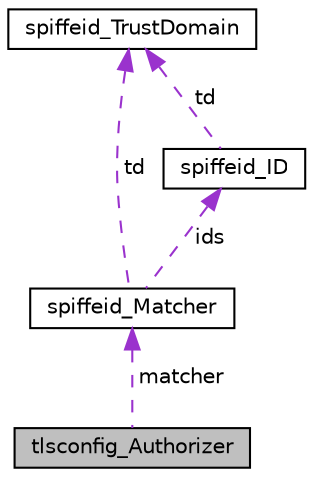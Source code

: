 digraph "tlsconfig_Authorizer"
{
  edge [fontname="Helvetica",fontsize="10",labelfontname="Helvetica",labelfontsize="10"];
  node [fontname="Helvetica",fontsize="10",shape=record];
  Node1 [label="tlsconfig_Authorizer",height=0.2,width=0.4,color="black", fillcolor="grey75", style="filled", fontcolor="black"];
  Node2 -> Node1 [dir="back",color="darkorchid3",fontsize="10",style="dashed",label=" matcher" ,fontname="Helvetica"];
  Node2 [label="spiffeid_Matcher",height=0.2,width=0.4,color="black", fillcolor="white", style="filled",URL="$structspiffeid__Matcher.html"];
  Node3 -> Node2 [dir="back",color="darkorchid3",fontsize="10",style="dashed",label=" td" ,fontname="Helvetica"];
  Node3 [label="spiffeid_TrustDomain",height=0.2,width=0.4,color="black", fillcolor="white", style="filled",URL="$structspiffeid__TrustDomain.html"];
  Node4 -> Node2 [dir="back",color="darkorchid3",fontsize="10",style="dashed",label=" ids" ,fontname="Helvetica"];
  Node4 [label="spiffeid_ID",height=0.2,width=0.4,color="black", fillcolor="white", style="filled",URL="$structspiffeid__ID.html"];
  Node3 -> Node4 [dir="back",color="darkorchid3",fontsize="10",style="dashed",label=" td" ,fontname="Helvetica"];
}

